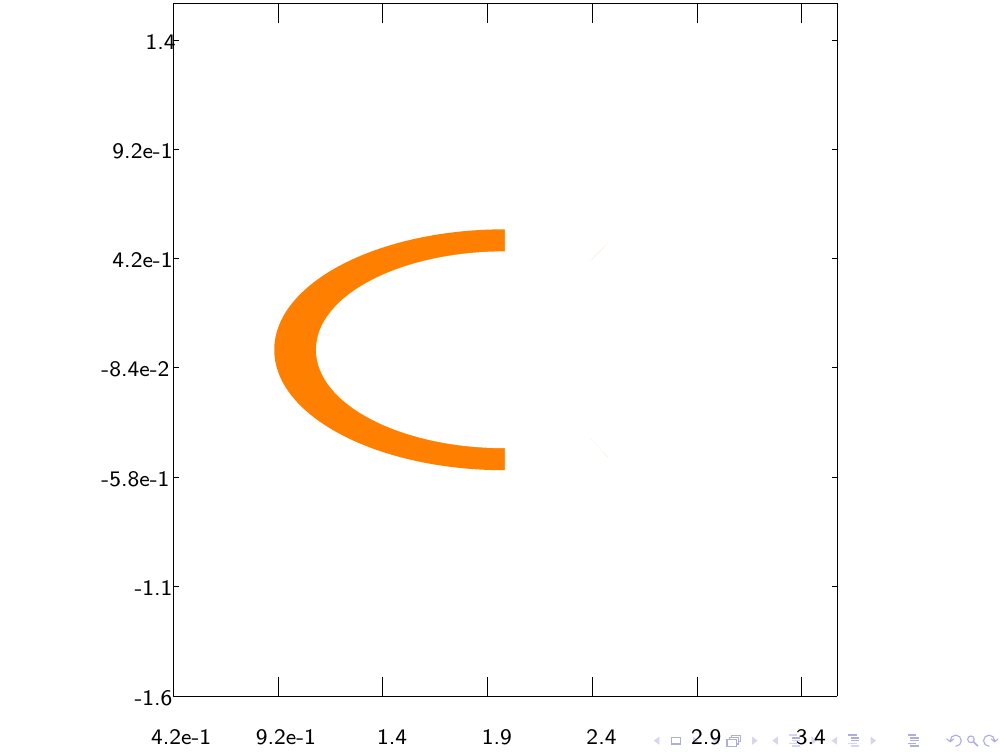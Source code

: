\documentclass{beamer}

\usepackage{tikz}
\usepackage{pgflibraryshapes}
\usetikzlibrary{backgrounds}
\usetikzlibrary{arrows}
\newenvironment{changemargin}[2]{%
  \begin{list}{}{%
    \setlength{\topsep}{0pt}%
    \setlength{\leftmargin}{#1}%
    \setlength{\rightmargin}{#2}%
    \setlength{\listparindent}{\parindent}%
    \setlength{\itemindent}{\parindent}%
    \setlength{\parsep}{\parskip}%
  }%
  \item[]}{\end{list}}

\begin{document}
\begin{frame}{}
\begin{changemargin}{-1cm}{0cm}
\begin{center}
\begin{tikzpicture}[scale = 10.00,font=\fontsize{8}{8}\selectfont]
\draw [black] (0.115,0.085) --(0.958,0.085);
\draw [black] (0.115,0.085) --(0.115,0.965);
\draw [black] (0.115,0.965) --(0.958,0.965);
\draw [black] (0.958,0.085) --(0.958,0.965);
\draw [black] (0.115,0.085) --(0.115,0.11);
\draw [black] (0.115,0.965) --(0.115,0.94);
\draw [black] (0.248,0.085) --(0.248,0.11);
\draw [black] (0.248,0.965) --(0.248,0.94);
\draw [black] (0.381,0.085) --(0.381,0.11);
\draw [black] (0.381,0.965) --(0.381,0.94);
\draw [black] (0.514,0.085) --(0.514,0.11);
\draw [black] (0.514,0.965) --(0.514,0.94);
\draw [black] (0.647,0.085) --(0.647,0.11);
\draw [black] (0.647,0.965) --(0.647,0.94);
\draw [black] (0.78,0.085) --(0.78,0.11);
\draw [black] (0.78,0.965) --(0.78,0.94);
\draw [black] (0.913,0.085) --(0.913,0.11);
\draw [black] (0.913,0.965) --(0.913,0.94);
\node [above right, black] at (0.073,0.01) {4.2e-1};
\node [above right, black] at (0.206,0.01) {9.2e-1};
\node [above right, black] at (0.36,0.01) {1.4};
\node [above right, black] at (0.493,0.01) {1.9};
\node [above right, black] at (0.626,0.01) {2.4};
\node [above right, black] at (0.759,0.01) {2.9};
\node [above right, black] at (0.892,0.01) {3.4};
\draw [black] (0.115,0.085) --(0.122,0.085);
\draw [black] (0.958,0.085) --(0.951,0.085);
\draw [black] (0.115,0.224) --(0.122,0.224);
\draw [black] (0.958,0.224) --(0.951,0.224);
\draw [black] (0.115,0.363) --(0.122,0.363);
\draw [black] (0.958,0.363) --(0.951,0.363);
\draw [black] (0.115,0.502) --(0.122,0.502);
\draw [black] (0.958,0.502) --(0.951,0.502);
\draw [black] (0.115,0.641) --(0.122,0.641);
\draw [black] (0.958,0.641) --(0.951,0.641);
\draw [black] (0.115,0.779) --(0.122,0.779);
\draw [black] (0.958,0.779) --(0.951,0.779);
\draw [black] (0.115,0.918) --(0.122,0.918);
\draw [black] (0.958,0.918) --(0.951,0.918);
\node [above right, black] at (0.052,0.06) {-1.6};
\node [above right, black] at (0.052,0.199) {-1.1};
\node [above right, black] at (0.01,0.338) {-5.8e-1};
\node [above right, black] at (0.01,0.477) {-8.4e-2};
\node [above right, black] at (0.024,0.616) {4.2e-1};
\node [above right, black] at (0.024,0.754) {9.2e-1};
\node [above right, black] at (0.066,0.893) {1.4};
\fill [color=orange] (0.536,0.525) circle [x radius=0.293,y radius=0.153];
\fill [color=white] (0.536,0.525) circle [x radius=0.24,y radius=0.125];
\fill [color=white] (0.536,0.525) -- (0.536,0.158) -- (0.785,0.266) -- cycle;
\fill [color=white] (0.536,0.525) -- (0.785,0.266) -- (0.888,0.525) -- cycle;
\fill [color=white] (0.536,0.525) -- (0.888,0.525) -- (0.785,0.784) -- cycle;
\fill [color=white] (0.536,0.525) -- (0.785,0.784) -- (0.536,0.892) -- cycle;
\end{tikzpicture}
\end{center}
\end{changemargin}
\end{frame}
\end{document}
